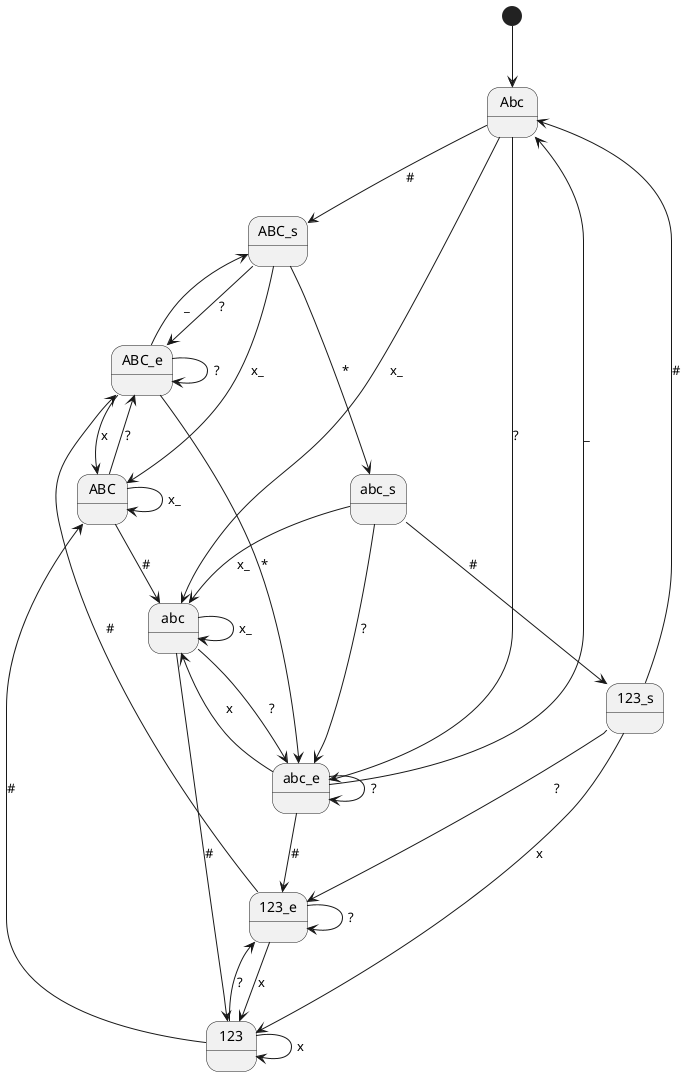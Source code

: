 @startuml
'https://plantuml.com/state-diagram
[*] --> Abc

Abc --> ABC_s: #
Abc --> abc: x_
Abc --> abc_e: ?

abc --> abc: x_
abc --> abc_e: ?
abc --> 123: #

abc_e --> abc_e: ?
abc_e --> Abc: _
abc_e --> abc: x
abc_e --> 123_e: #

' _ not possible
123_e --> 123: x
123_e --> ABC_e: #
123_e --> 123_e: ?

ABC_e --> ABC_s: _
ABC_e --> ABC: x
ABC_e --> abc_e: *
ABC_e --> ABC_e: ?

ABC_s --> abc_s: *
ABC_s --> ABC: x_
ABC_s --> ABC_e: ?

ABC --> ABC: x_
ABC --> abc: #
ABC --> ABC_e: ?

abc_s --> abc: x_
abc_s --> 123_s: #
abc_s --> abc_e: ?

'_ not possible
123_s --> 123: x
123_s --> 123_e: ?
123_s --> Abc: #

'_ not possible
123 --> 123: x
123 --> ABC: #
123 --> 123_e: ?
@enduml